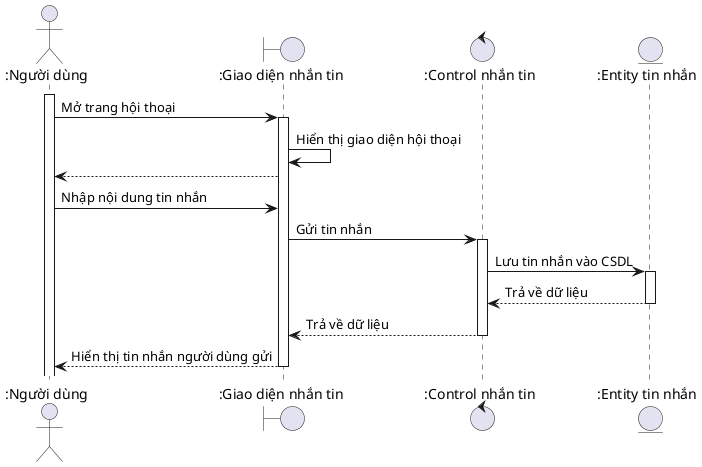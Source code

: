 @startuml

actor ":Người dùng" as User
boundary ":Giao diện nhắn tin" as ClientApp
control ":Control nhắn tin" as Control
entity ":Entity tin nhắn" as Entity

activate User
User -> ClientApp: Mở trang hội thoại
activate ClientApp
ClientApp -> ClientApp: Hiển thị giao diện hội thoại
ClientApp --> User
User -> ClientApp: Nhập nội dung tin nhắn

ClientApp -> Control: Gửi tin nhắn
activate Control
Control -> Entity: Lưu tin nhắn vào CSDL
activate Entity
Entity --> Control: Trả về dữ liệu
deactivate Entity
Control --> ClientApp: Trả về dữ liệu
deactivate Control
ClientApp --> User: Hiển thị tin nhắn người dùng gửi
deactivate ClientApp

@enduml
